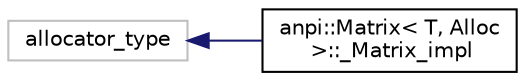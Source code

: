 digraph "Representación gráfica de la clase"
{
  edge [fontname="Helvetica",fontsize="10",labelfontname="Helvetica",labelfontsize="10"];
  node [fontname="Helvetica",fontsize="10",shape=record];
  rankdir="LR";
  Node25 [label="allocator_type",height=0.2,width=0.4,color="grey75", fillcolor="white", style="filled"];
  Node25 -> Node0 [dir="back",color="midnightblue",fontsize="10",style="solid",fontname="Helvetica"];
  Node0 [label="anpi::Matrix\< T, Alloc\l \>::_Matrix_impl",height=0.2,width=0.4,color="black", fillcolor="white", style="filled",URL="$d8/df4/structanpi_1_1Matrix_1_1__Matrix__impl.html"];
}
